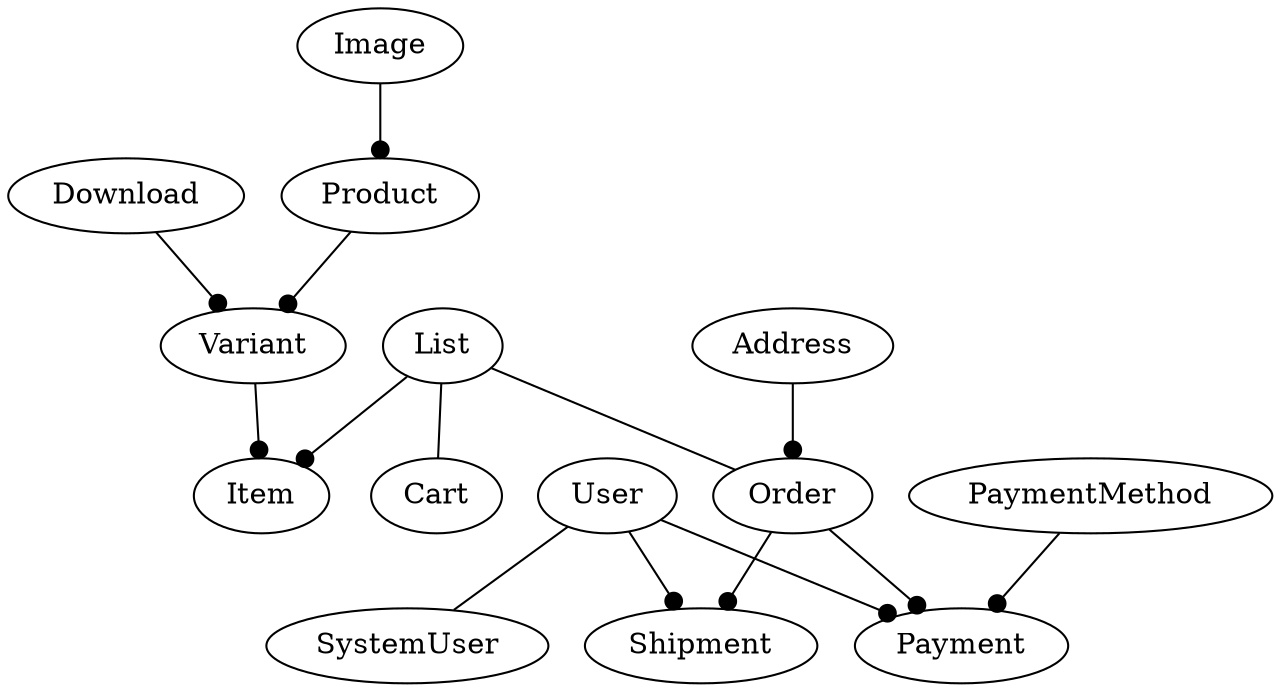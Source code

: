 digraph models {
graph[overlap=false, splines=true]
List
Shipment
Address
Download
Image
Item
Payment
PaymentMethod
Product
User
Variant
Order
Cart
SystemUser
User -> Payment [arrowtail=none, arrowhead=dot]
Variant -> Item [arrowtail=none, arrowhead=dot]
PaymentMethod -> Payment [arrowtail=none, arrowhead=dot]
List -> Order [arrowtail=onormal, arrowhead=none]
Order -> Payment [arrowtail=odot, arrowhead=dot]
List -> Item [arrowtail=crow, arrowhead=dot]
Address -> Order [arrowtail=odot, arrowhead=dot]
Order -> Shipment [arrowtail=odot, arrowhead=dot]
Download -> Variant [arrowtail=none, arrowhead=dot]
Product -> Variant [arrowtail=crow, arrowhead=dot]
List -> Cart [arrowtail=onormal, arrowhead=none]
User -> SystemUser [arrowtail=onormal, arrowhead=none]
User -> Shipment [arrowtail=none, arrowhead=dot]
Image -> Product [arrowtail=none, arrowhead=dot]
}
